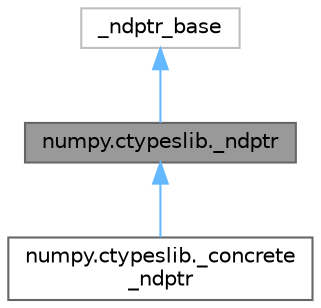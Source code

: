digraph "numpy.ctypeslib._ndptr"
{
 // LATEX_PDF_SIZE
  bgcolor="transparent";
  edge [fontname=Helvetica,fontsize=10,labelfontname=Helvetica,labelfontsize=10];
  node [fontname=Helvetica,fontsize=10,shape=box,height=0.2,width=0.4];
  Node1 [id="Node000001",label="numpy.ctypeslib._ndptr",height=0.2,width=0.4,color="gray40", fillcolor="grey60", style="filled", fontcolor="black",tooltip=" "];
  Node2 -> Node1 [id="edge1_Node000001_Node000002",dir="back",color="steelblue1",style="solid",tooltip=" "];
  Node2 [id="Node000002",label="_ndptr_base",height=0.2,width=0.4,color="grey75", fillcolor="white", style="filled",URL="$d9/d13/class__ndptr__base.html",tooltip=" "];
  Node1 -> Node3 [id="edge2_Node000001_Node000003",dir="back",color="steelblue1",style="solid",tooltip=" "];
  Node3 [id="Node000003",label="numpy.ctypeslib._concrete\l_ndptr",height=0.2,width=0.4,color="gray40", fillcolor="white", style="filled",URL="$df/d59/classnumpy_1_1ctypeslib_1_1__concrete__ndptr.html",tooltip=" "];
}
